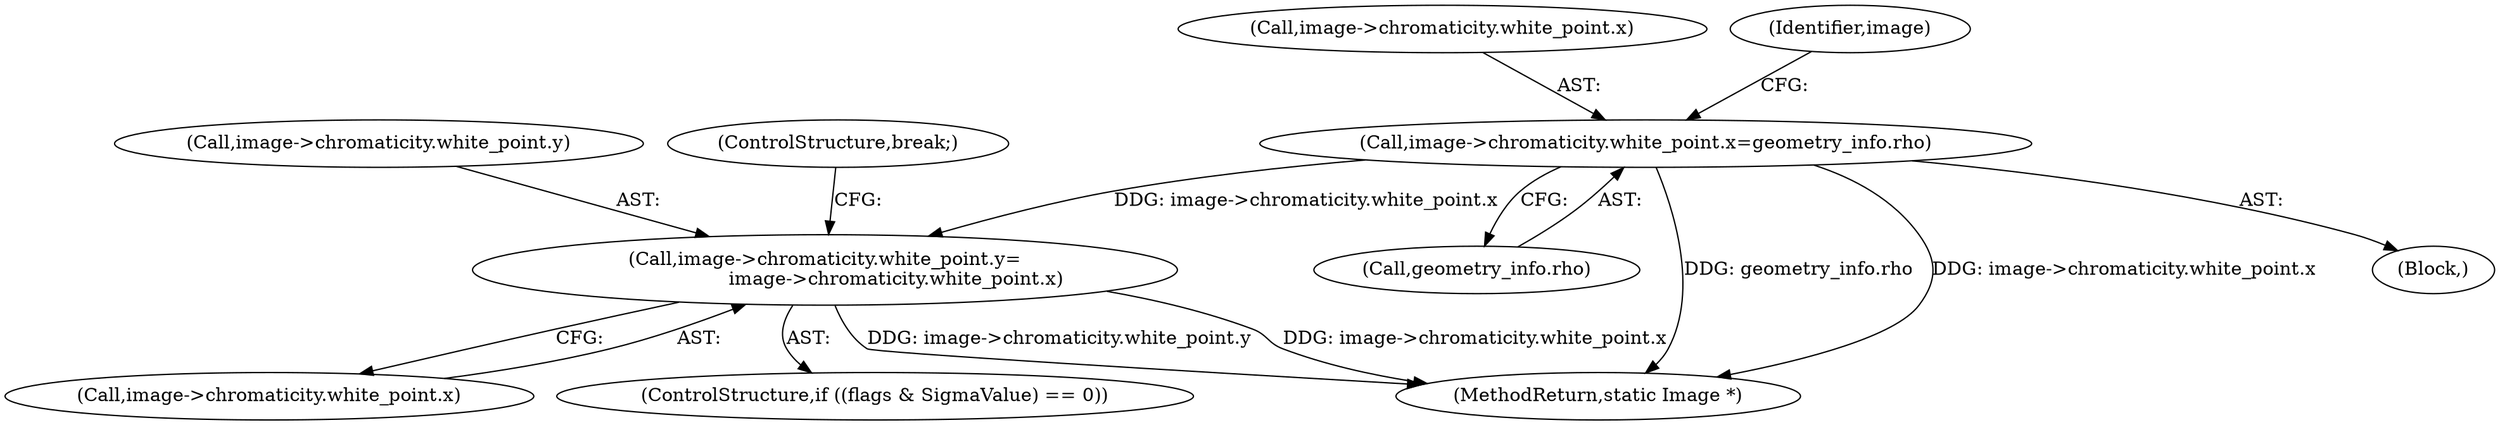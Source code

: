 digraph "0_ImageMagick_4493d9ca1124564da17f9b628ef9d0f1a6be9738@pointer" {
"1001721" [label="(Call,image->chromaticity.white_point.x=geometry_info.rho)"];
"1001749" [label="(Call,image->chromaticity.white_point.y=\n                        image->chromaticity.white_point.x)"];
"1001757" [label="(Call,image->chromaticity.white_point.x)"];
"1001721" [label="(Call,image->chromaticity.white_point.x=geometry_info.rho)"];
"1001743" [label="(ControlStructure,if ((flags & SigmaValue) == 0))"];
"1001750" [label="(Call,image->chromaticity.white_point.y)"];
"1001749" [label="(Call,image->chromaticity.white_point.y=\n                        image->chromaticity.white_point.x)"];
"1001722" [label="(Call,image->chromaticity.white_point.x)"];
"1001729" [label="(Call,geometry_info.rho)"];
"1002474" [label="(MethodReturn,static Image *)"];
"1001714" [label="(Block,)"];
"1001764" [label="(ControlStructure,break;)"];
"1001736" [label="(Identifier,image)"];
"1001721" -> "1001714"  [label="AST: "];
"1001721" -> "1001729"  [label="CFG: "];
"1001722" -> "1001721"  [label="AST: "];
"1001729" -> "1001721"  [label="AST: "];
"1001736" -> "1001721"  [label="CFG: "];
"1001721" -> "1002474"  [label="DDG: geometry_info.rho"];
"1001721" -> "1002474"  [label="DDG: image->chromaticity.white_point.x"];
"1001721" -> "1001749"  [label="DDG: image->chromaticity.white_point.x"];
"1001749" -> "1001743"  [label="AST: "];
"1001749" -> "1001757"  [label="CFG: "];
"1001750" -> "1001749"  [label="AST: "];
"1001757" -> "1001749"  [label="AST: "];
"1001764" -> "1001749"  [label="CFG: "];
"1001749" -> "1002474"  [label="DDG: image->chromaticity.white_point.y"];
"1001749" -> "1002474"  [label="DDG: image->chromaticity.white_point.x"];
}
